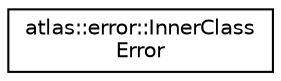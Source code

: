digraph "Graphical Class Hierarchy"
{
  edge [fontname="Helvetica",fontsize="10",labelfontname="Helvetica",labelfontsize="10"];
  node [fontname="Helvetica",fontsize="10",shape=record];
  rankdir="LR";
  Node1 [label="atlas::error::InnerClass\lError",height=0.2,width=0.4,color="black", fillcolor="white", style="filled",URL="$structatlas_1_1error_1_1InnerClassError.html"];
}
